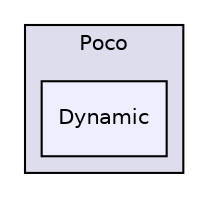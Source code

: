 digraph "AppFrameWork/include/Poco/Dynamic" {
  compound=true
  node [ fontsize="10", fontname="Helvetica"];
  edge [ labelfontsize="10", labelfontname="Helvetica"];
  subgraph clusterdir_59c12342eddca02fbd00a40f57d0211b {
    graph [ bgcolor="#ddddee", pencolor="black", label="Poco" fontname="Helvetica", fontsize="10", URL="dir_59c12342eddca02fbd00a40f57d0211b.html"]
  dir_e8a0e279e651add1e5476637e7093606 [shape=box, label="Dynamic", style="filled", fillcolor="#eeeeff", pencolor="black", URL="dir_e8a0e279e651add1e5476637e7093606.html"];
  }
}
